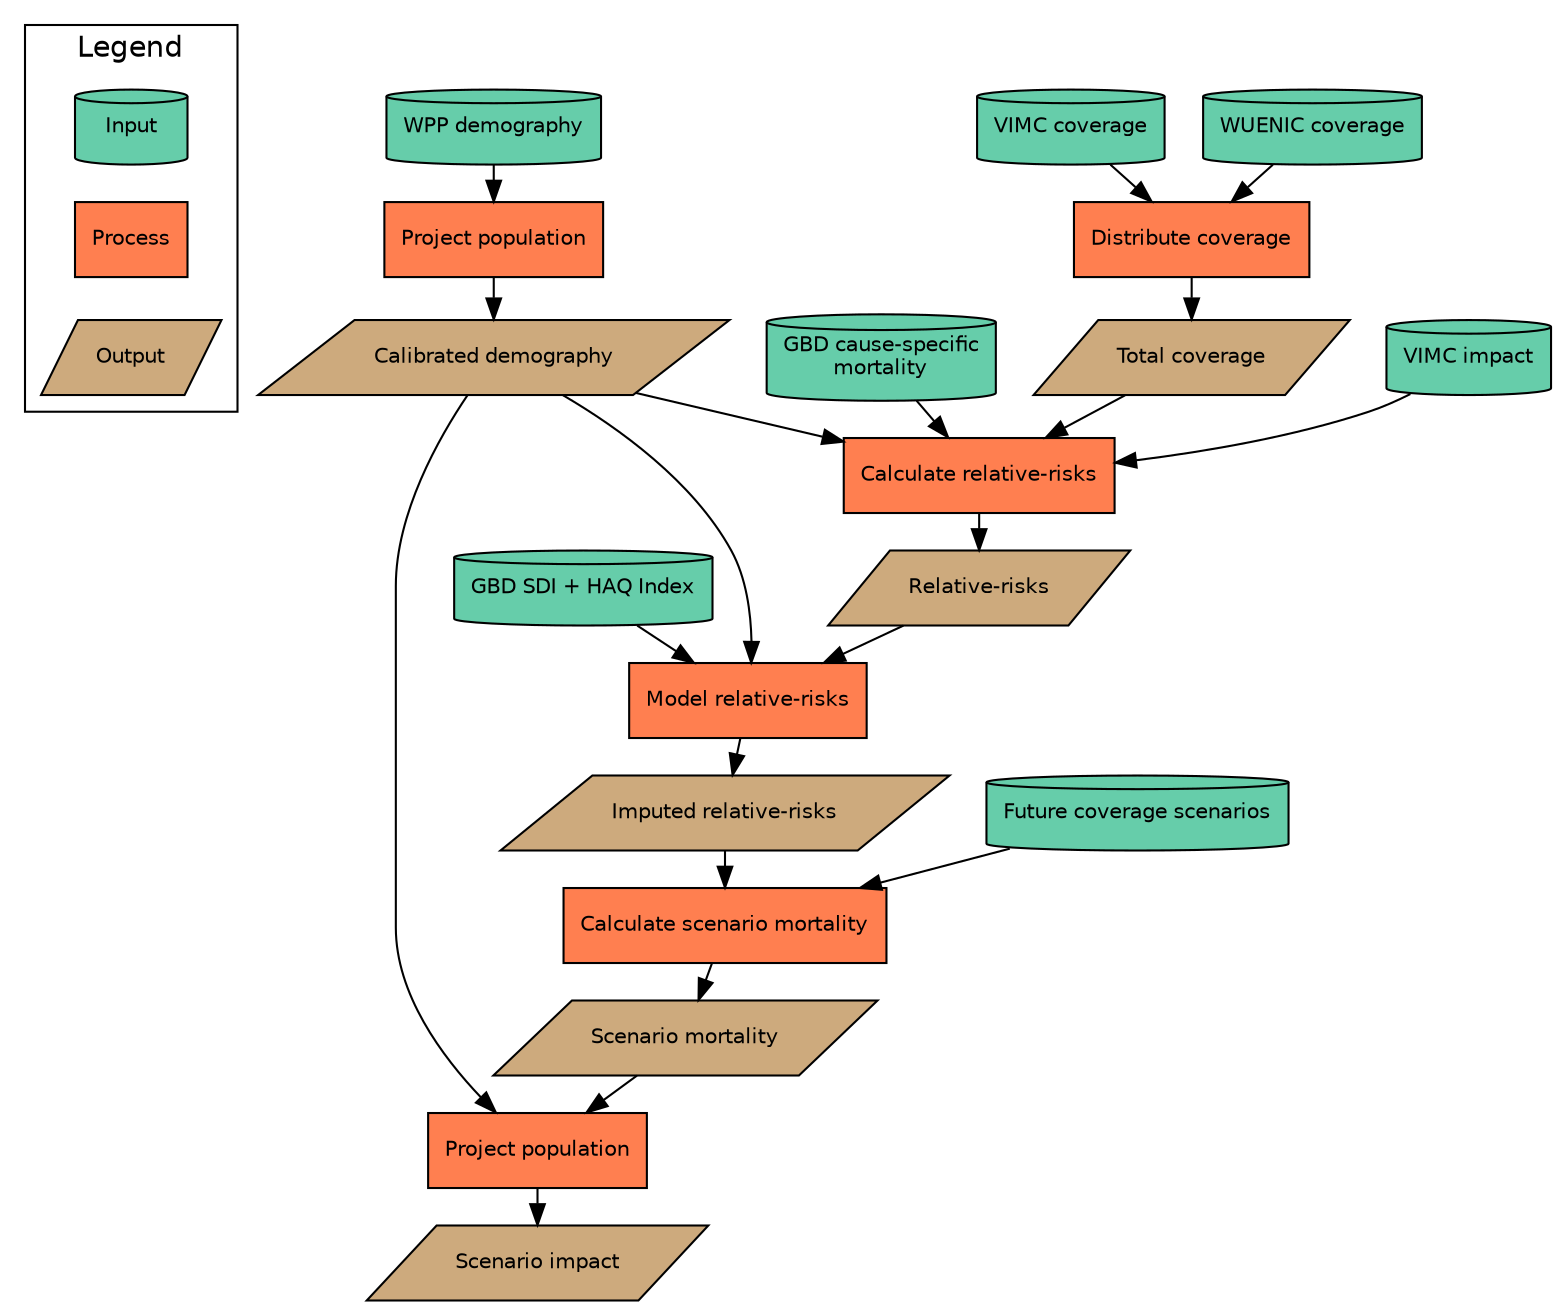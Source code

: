 digraph flowchart {
  graph [fontsize = 14, fontname = Helvetica]
  node [style = filled, fontsize = 10, fontname = Helvetica]
  
  # Legend
  subgraph cluster_legend {
    label = "Legend";
    shape = rectangle;
    fillcolor = lightgray;
    ranksep = 0.05;
    Input [shape = cylinder, fillcolor = aquamarine3, pos = "34, 34!"];
    Process [shape = rectangle, fillcolor = coral];
    Output [shape = parallelogram, fillcolor = burlywood3];
    Input -> Process -> Output [style = invis];
  }

  # Inputs
  node [shape = cylinder, fillcolor = aquamarine3]
  "WPP demography"; "WUENIC coverage"; "VIMC coverage"; "VIMC impact"; "GBD cause-specific\nmortality"; "GBD SDI + HAQ Index"; "Future coverage scenarios"

  # Processes
  node [shape = rectangle, fillcolor = coral]
  "PP1" [label = "Project population"]; "Distribute coverage"; "Calculate relative-risks"; "Model relative-risks"; "Calculate scenario mortality"; "PP2" [label = "Project population"]

  # Outputs
  node [shape = parallelogram, fillcolor = burlywood3]
  "Calibrated demography"; "Total coverage"; "Relative-risks"; "Imputed relative-risks"; "Scenario mortality"; "Scenario impact"

  # several "edge" statements
  "WPP demography"->"PP1" "PP1"->"Calibrated demography"
  "WUENIC coverage"->"Distribute coverage" "VIMC coverage"->"Distribute coverage" "Distribute coverage"->"Total coverage"
  "VIMC impact"->"Calculate relative-risks" "GBD cause-specific\nmortality"->"Calculate relative-risks" "Total coverage"->"Calculate relative-risks" "Calibrated demography"->"Calculate relative-risks" "Calculate relative-risks"->"Relative-risks"
  "GBD SDI + HAQ Index"->"Model relative-risks" "Relative-risks"->"Model relative-risks" "Calibrated demography"->"Model relative-risks" "Model relative-risks"->"Imputed relative-risks"
  "Imputed relative-risks"->"Calculate scenario mortality" "Future coverage scenarios"->"Calculate scenario mortality" "Calculate scenario mortality"->"Scenario mortality"
  "Scenario mortality"->"PP2" "Calibrated demography"->"PP2" "PP2"->"Scenario impact"
  

}